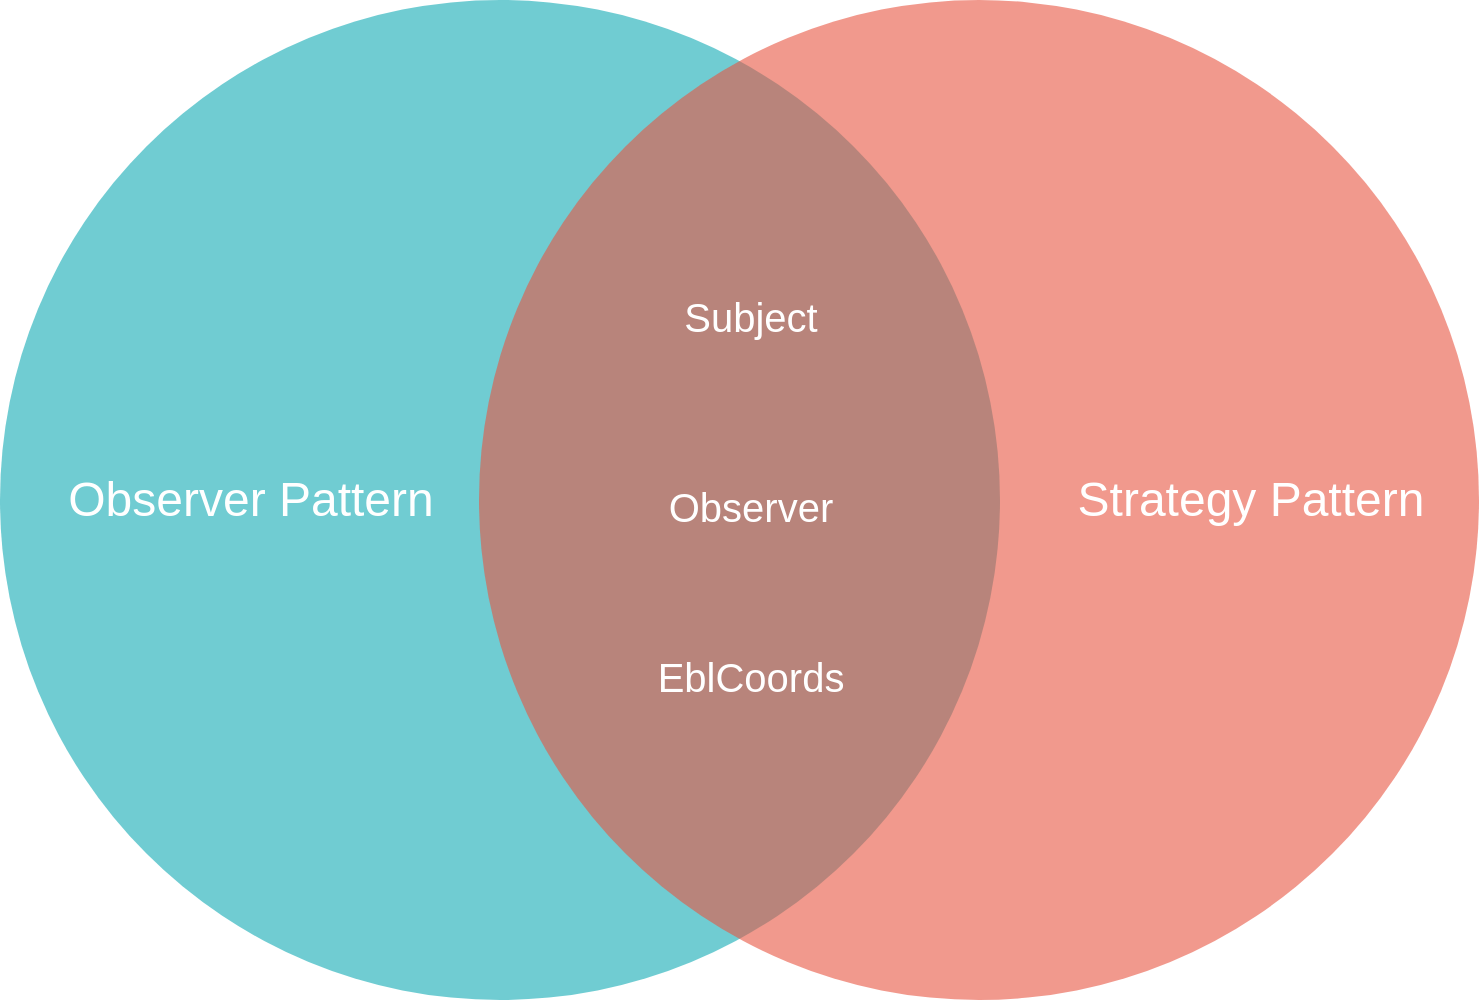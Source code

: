 <mxfile version="24.0.7" type="github">
  <diagram id="3228e29e-7158-1315-38df-8450db1d8a1d" name="Page-1">
    <mxGraphModel dx="1418" dy="743" grid="1" gridSize="10" guides="1" tooltips="1" connect="1" arrows="1" fold="1" page="1" pageScale="1" pageWidth="1169" pageHeight="827" background="none" math="0" shadow="0">
      <root>
        <mxCell id="0" />
        <mxCell id="1" parent="0" />
        <mxCell id="21532" value="" style="ellipse;fillColor=#12AAB5;opacity=60;strokeColor=none;html=1;fontColor=#FFFFFF;" parent="1" vertex="1">
          <mxGeometry x="210" y="60" width="500" height="500" as="geometry" />
        </mxCell>
        <mxCell id="21533" value="" style="ellipse;fillColor=#e85642;opacity=60;strokeColor=none;html=1;fontColor=#FFFFFF;" parent="1" vertex="1">
          <mxGeometry x="449.5" y="60" width="500" height="500" as="geometry" />
        </mxCell>
        <mxCell id="21534" value="Observer Pattern" style="text;fontSize=24;align=center;verticalAlign=middle;html=1;fontColor=#FFFFFF;" parent="1" vertex="1">
          <mxGeometry x="240" y="275" width="190" height="70" as="geometry" />
        </mxCell>
        <mxCell id="21535" value="Strategy Pattern" style="text;fontSize=24;align=center;verticalAlign=middle;html=1;fontColor=#FFFFFF;" parent="1" vertex="1">
          <mxGeometry x="740" y="275" width="190" height="70" as="geometry" />
        </mxCell>
        <mxCell id="21537" value="Subject" style="text;align=center;html=1;fontColor=#FFFFFF;fontSize=20;" parent="1" vertex="1">
          <mxGeometry x="565" y="200" width="40" height="40" as="geometry" />
        </mxCell>
        <mxCell id="pKGtUZ6lejOE7qDzxON1-21538" value="Observer" style="text;align=center;html=1;fontColor=#FFFFFF;fontSize=20;" parent="1" vertex="1">
          <mxGeometry x="565" y="295" width="40" height="30" as="geometry" />
        </mxCell>
        <mxCell id="pKGtUZ6lejOE7qDzxON1-21540" value="EblCoords" style="text;align=center;html=1;fontColor=#FFFFFF;fontSize=20;" parent="1" vertex="1">
          <mxGeometry x="565" y="380" width="40" height="30" as="geometry" />
        </mxCell>
      </root>
    </mxGraphModel>
  </diagram>
</mxfile>
